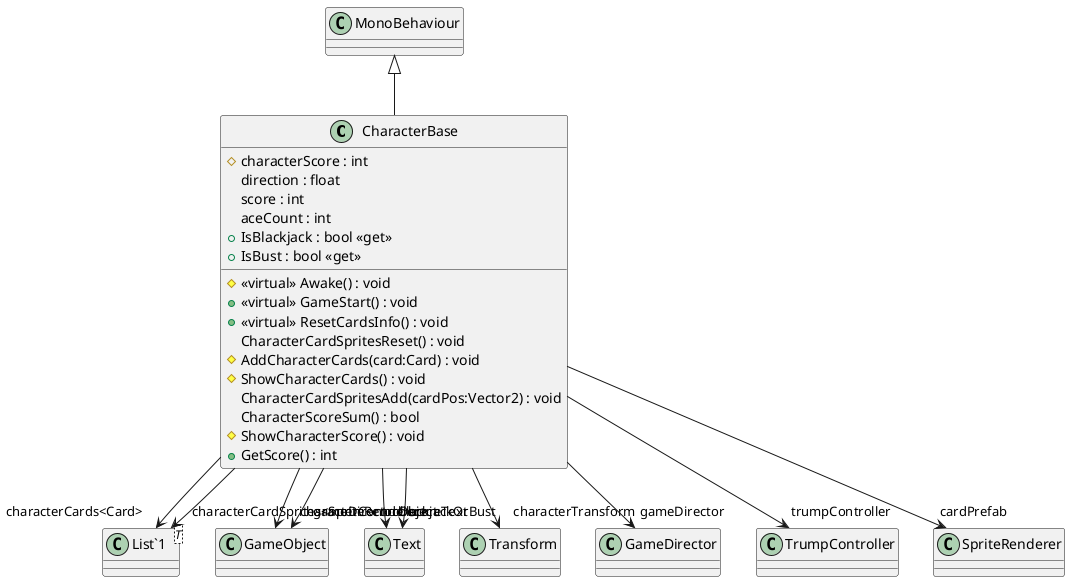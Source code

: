 @startuml
class CharacterBase {
    # characterScore : int
    direction : float
    # <<virtual>> Awake() : void
    + <<virtual>> GameStart() : void
    + <<virtual>> ResetCardsInfo() : void
    CharacterCardSpritesReset() : void
    # AddCharacterCards(card:Card) : void
    # ShowCharacterCards() : void
    CharacterCardSpritesAdd(cardPos:Vector2) : void
    score : int
    aceCount : int
    CharacterScoreSum() : bool
    + IsBlackjack : bool <<get>>
    + IsBust : bool <<get>>
    # ShowCharacterScore() : void
    + GetScore() : int
}
class "List`1"<T> {
}
MonoBehaviour <|-- CharacterBase
CharacterBase --> "characterController" GameObject
CharacterBase --> "blackjackOrBust" Text
CharacterBase --> "characterTransform" Transform
CharacterBase --> "gameDirectorObject" GameObject
CharacterBase --> "gameDirector" GameDirector
CharacterBase --> "trumpController" TrumpController
CharacterBase --> "scoreText" Text
CharacterBase --> "characterCards<Card>" "List`1"
CharacterBase --> "characterCardSprites<SpriteRenderer>" "List`1"
CharacterBase --> "cardPrefab" SpriteRenderer
@enduml
